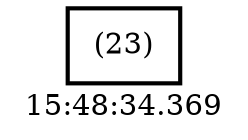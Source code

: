 digraph  g{ graph[label = "15:48:34.369"]
node [shape=rectangle, color=black, fontcolor=black, style=bold] edge [color=black] 0 [label="(23)"] ; 
}

